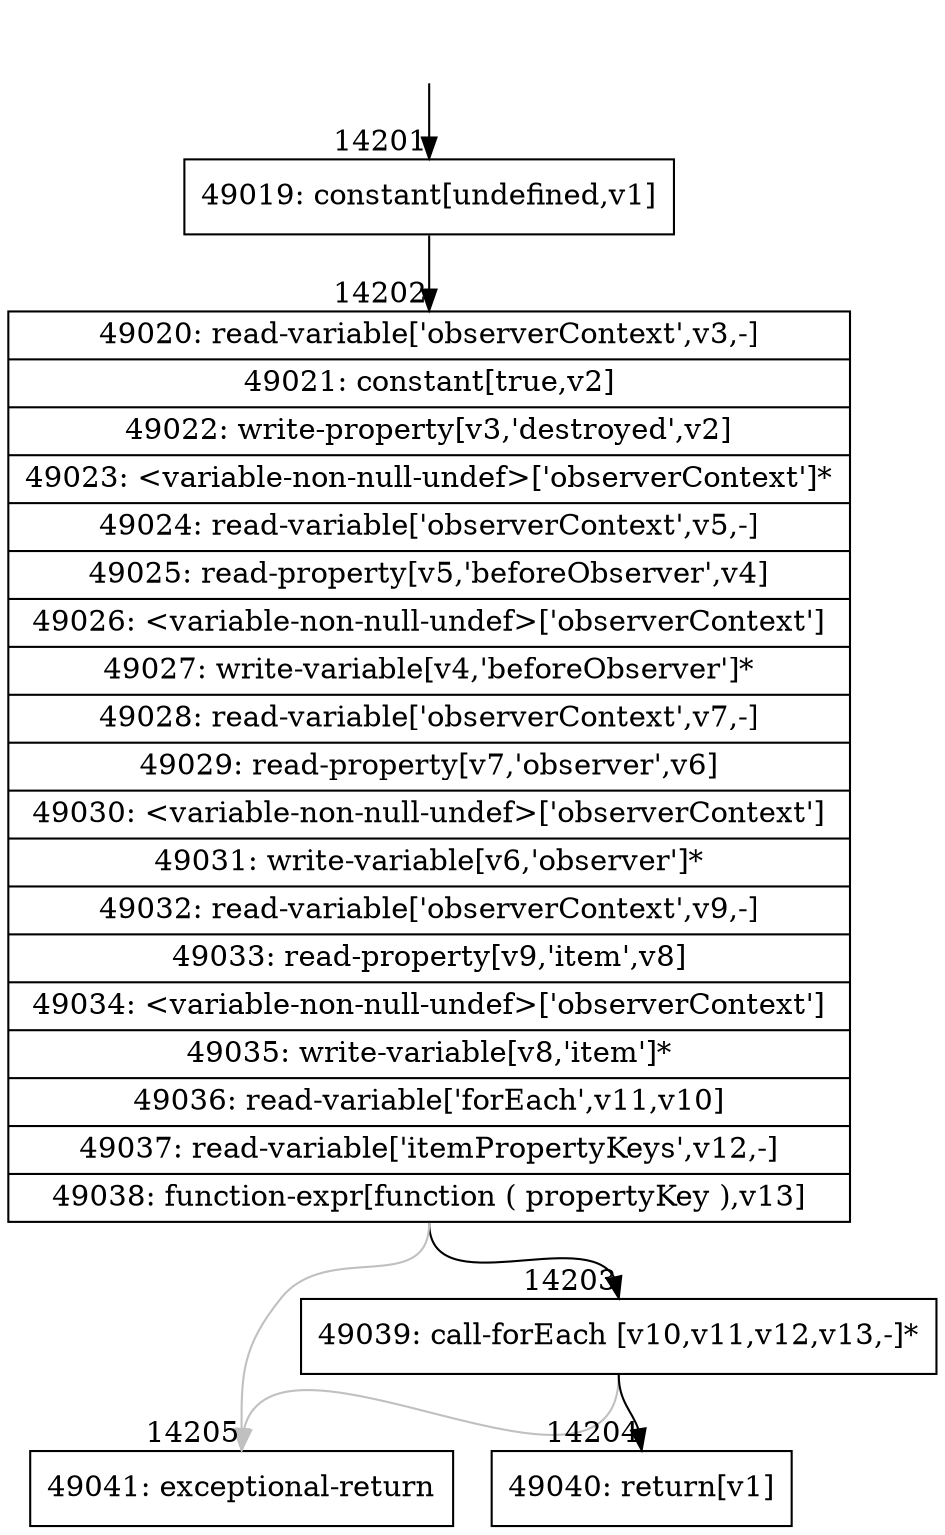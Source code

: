 digraph {
rankdir="TD"
BB_entry1181[shape=none,label=""];
BB_entry1181 -> BB14201 [tailport=s, headport=n, headlabel="    14201"]
BB14201 [shape=record label="{49019: constant[undefined,v1]}" ] 
BB14201 -> BB14202 [tailport=s, headport=n, headlabel="      14202"]
BB14202 [shape=record label="{49020: read-variable['observerContext',v3,-]|49021: constant[true,v2]|49022: write-property[v3,'destroyed',v2]|49023: \<variable-non-null-undef\>['observerContext']*|49024: read-variable['observerContext',v5,-]|49025: read-property[v5,'beforeObserver',v4]|49026: \<variable-non-null-undef\>['observerContext']|49027: write-variable[v4,'beforeObserver']*|49028: read-variable['observerContext',v7,-]|49029: read-property[v7,'observer',v6]|49030: \<variable-non-null-undef\>['observerContext']|49031: write-variable[v6,'observer']*|49032: read-variable['observerContext',v9,-]|49033: read-property[v9,'item',v8]|49034: \<variable-non-null-undef\>['observerContext']|49035: write-variable[v8,'item']*|49036: read-variable['forEach',v11,v10]|49037: read-variable['itemPropertyKeys',v12,-]|49038: function-expr[function ( propertyKey ),v13]}" ] 
BB14202 -> BB14203 [tailport=s, headport=n, headlabel="      14203"]
BB14202 -> BB14205 [tailport=s, headport=n, color=gray, headlabel="      14205"]
BB14203 [shape=record label="{49039: call-forEach [v10,v11,v12,v13,-]*}" ] 
BB14203 -> BB14204 [tailport=s, headport=n, headlabel="      14204"]
BB14203 -> BB14205 [tailport=s, headport=n, color=gray]
BB14204 [shape=record label="{49040: return[v1]}" ] 
BB14205 [shape=record label="{49041: exceptional-return}" ] 
//#$~ 26349
}
